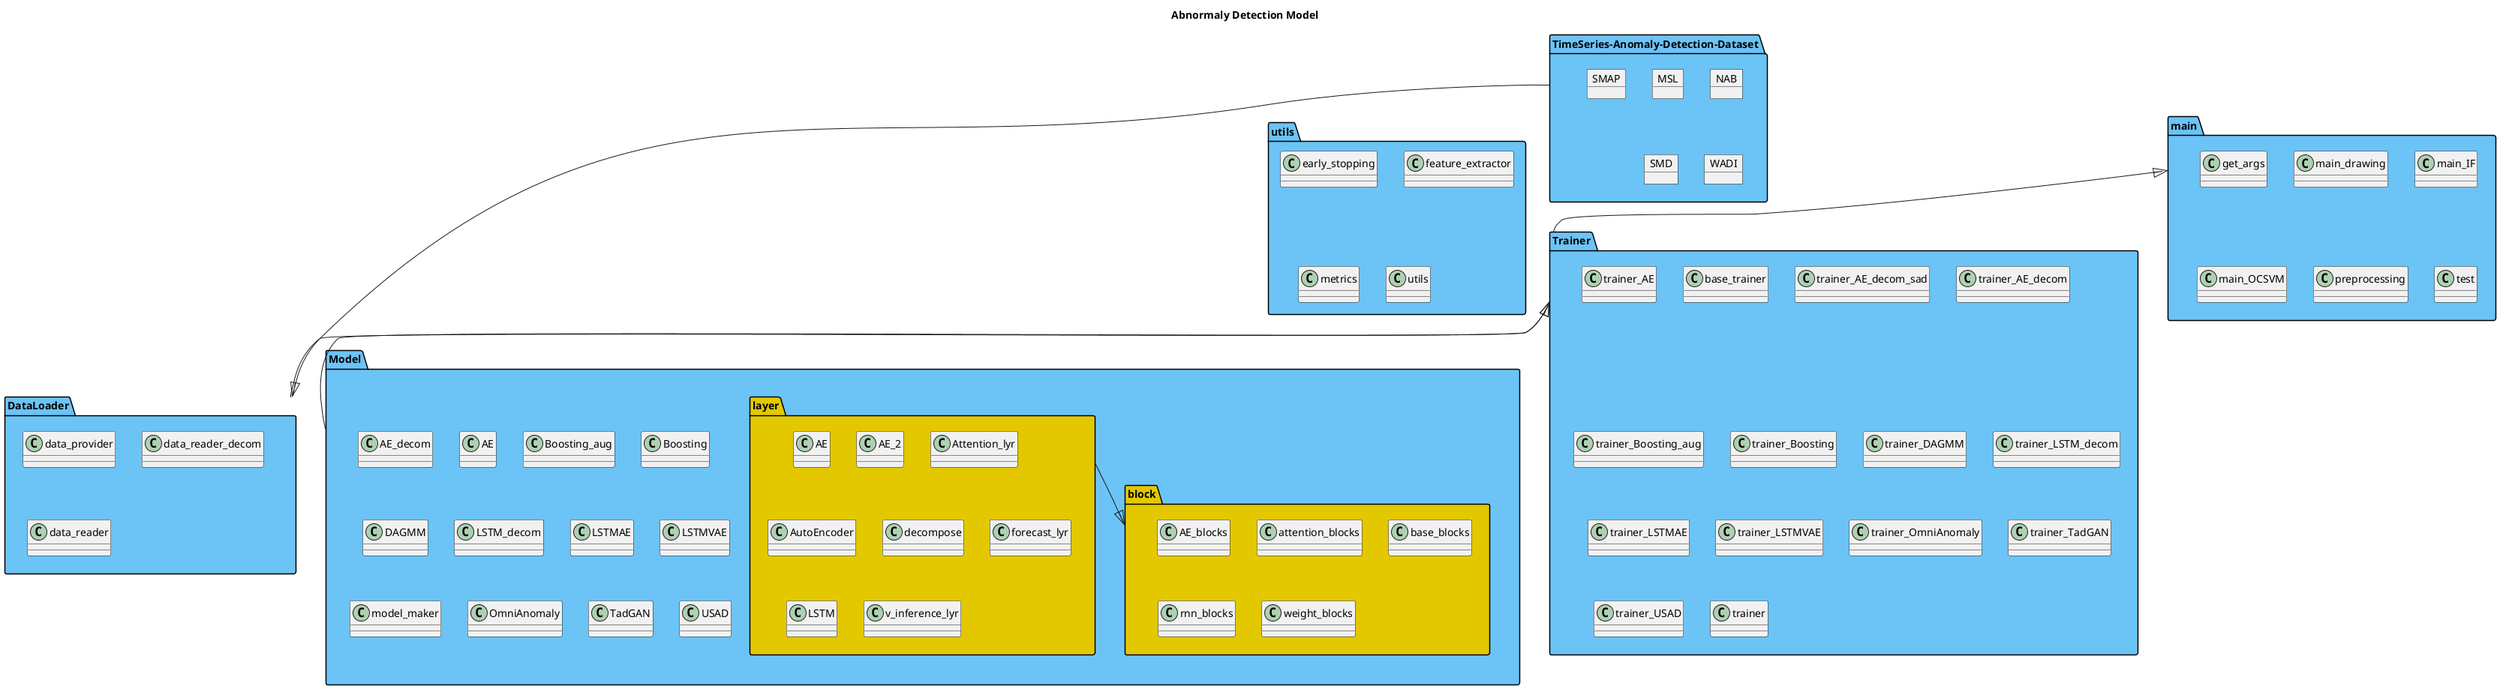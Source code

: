 @startuml model_UML

scale 1.0
title Abnormaly Detection Model

    package "TimeSeries-Anomaly-Detection-Dataset" #6cc3f5
    {
        Object MSL
        Object NAB
        Object SMAP
        Object SMD
        Object WADI

    }
    package "DataLoader" #6cc3f5 {
        class data_provider
        class data_reader_decom
        class data_reader
    }


    package "Model" #6cc3f5 {

        class AE_decom
        class AE
        class Boosting_aug
        class Boosting
        class DAGMM
        class LSTM_decom
        class LSTMAE
        class LSTMVAE 
        class model_maker
        class OmniAnomaly
        class TadGAN
        class USAD

        package "block" #E3C800 {
            class AE_blocks
            class attention_blocks
            class base_blocks
            class rnn_blocks
            class weight_blocks
        }
        package "layer" #E3C800 {
            class AE
            class AE_2
            class Attention_lyr
            class AutoEncoder
            class decompose
            class forecast_lyr
            class LSTM
            class v_inference_lyr
        }
        "layer" --|> "block"
     }
    package "Trainer" #6cc3f5
    {
        class base_trainer
        class trainer_AE_decom_sad
        class trainer_AE_decom
        class trainer_AE
        class trainer_Boosting_aug
        class trainer_Boosting
        class trainer_DAGMM
        class trainer_LSTM_decom
        class trainer_LSTMAE
        class trainer_LSTMVAE
        class trainer_OmniAnomaly
        class trainer_TadGAN
        class trainer_USAD
        class trainer

    }
    package "utils" #6cc3f5
    {
        class early_stopping
        class feature_extractor
        class metrics 
        class utils
    }

    package "main" #6cc3f5 {
        class get_args
        class main_drawing
        class main_IF
        class main_OCSVM
        class main_drawing
        class preprocessing
        class test 
    }

    "TimeSeries-Anomaly-Detection-Dataset" --|> "DataLoader"

    "Trainer" <|-- "Model"
    "Trainer" <|-- "DataLoader"
    "main" <|-- "Trainer"


@enduml